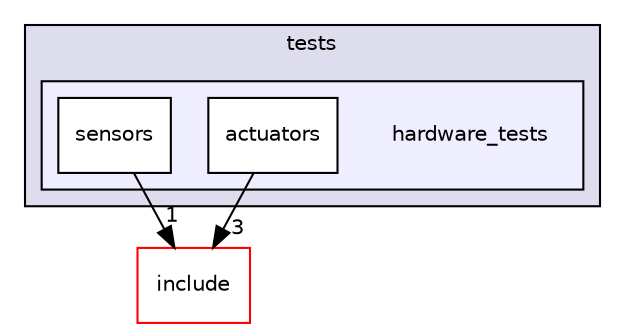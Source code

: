 digraph "tests/hardware_tests" {
  compound=true
  node [ fontsize="10", fontname="Helvetica"];
  edge [ labelfontsize="10", labelfontname="Helvetica"];
  subgraph clusterdir_59425e443f801f1f2fd8bbe4959a3ccf {
    graph [ bgcolor="#ddddee", pencolor="black", label="tests" fontname="Helvetica", fontsize="10", URL="dir_59425e443f801f1f2fd8bbe4959a3ccf.html"]
  subgraph clusterdir_00623b0af23f83b5340724c4324123c9 {
    graph [ bgcolor="#eeeeff", pencolor="black", label="" URL="dir_00623b0af23f83b5340724c4324123c9.html"];
    dir_00623b0af23f83b5340724c4324123c9 [shape=plaintext label="hardware_tests"];
  dir_3af4d2c2347febd8e13f0826fc17f7b2 [shape=box label="actuators" fillcolor="white" style="filled" URL="dir_3af4d2c2347febd8e13f0826fc17f7b2.html"];
  dir_31162bcdb1c7505d98071a693a1b2499 [shape=box label="sensors" fillcolor="white" style="filled" URL="dir_31162bcdb1c7505d98071a693a1b2499.html"];
  }
  }
  dir_d44c64559bbebec7f509842c48db8b23 [shape=box label="include" fillcolor="white" style="filled" color="red" URL="dir_d44c64559bbebec7f509842c48db8b23.html"];
  dir_3af4d2c2347febd8e13f0826fc17f7b2->dir_d44c64559bbebec7f509842c48db8b23 [headlabel="3", labeldistance=1.5 headhref="dir_000015_000000.html"];
  dir_31162bcdb1c7505d98071a693a1b2499->dir_d44c64559bbebec7f509842c48db8b23 [headlabel="1", labeldistance=1.5 headhref="dir_000016_000000.html"];
}
